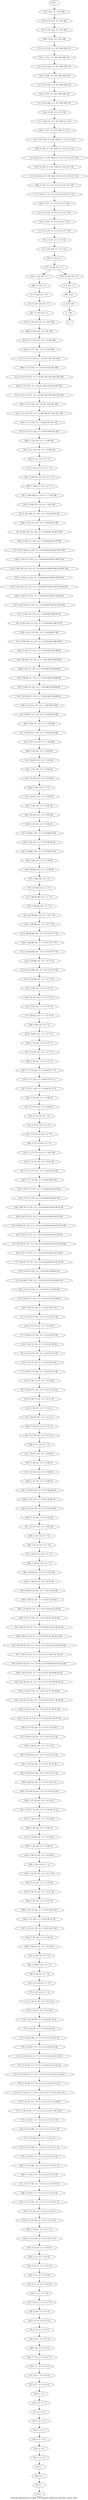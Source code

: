 digraph G {
graph [label="Tree-decomposition of width 4 for register allocator (function _parse_line)"]
0[label="0 | : "];
1[label="1 | 136 : "];
2[label="2 | 135 136 : "];
3[label="3 | 5 135 : 0 1 "];
4[label="4 | 5 133 134 : 0 1 117 118 "];
5[label="5 | 5 132 133 : 0 1 113 114 117 118 "];
6[label="6 | 5 131 132 : 0 1 113 114 117 118 "];
7[label="7 | 5 130 131 : 0 1 113 114 115 116 117 118 "];
8[label="8 | 5 129 130 : 0 1 107 108 113 114 115 116 117 118 "];
9[label="9 | 5 128 129 : 0 1 107 108 111 112 113 114 115 116 "];
10[label="10 | 5 127 128 : 0 1 107 108 111 112 113 114 "];
11[label="11 | 5 126 127 : 0 1 107 108 111 112 "];
12[label="12 | 5 125 126 : 0 1 107 108 109 110 "];
13[label="13 | 5 124 125 : 0 1 107 108 109 110 "];
14[label="14 | 5 123 124 : 0 1 107 108 109 110 "];
15[label="15 | 5 122 123 : 0 1 107 108 109 110 "];
16[label="16 | 5 121 122 : 0 1 107 108 "];
17[label="17 | 5 120 135 : 0 1 "];
18[label="18 | 5 119 120 135 : 0 1 "];
19[label="19 | 5 118 119 135 : 0 1 105 106 "];
20[label="20 | 5 117 118 135 : 0 1 7 8 105 106 "];
21[label="21 | 5 116 117 135 : 0 1 7 8 101 102 105 106 "];
22[label="22 | 5 115 116 135 : 0 1 7 8 101 102 103 104 105 106 "];
23[label="23 | 5 114 115 135 : 0 1 7 8 101 102 103 104 105 106 "];
24[label="24 | 5 113 114 135 : 0 1 7 8 99 100 101 102 103 104 "];
25[label="25 | 5 112 113 135 : 0 1 7 8 99 100 101 102 "];
26[label="26 | 5 111 112 135 : 0 1 7 8 99 100 "];
27[label="27 | 5 110 111 135 : 0 1 7 8 "];
28[label="28 | 5 109 110 111 135 : 0 1 7 8 "];
29[label="29 | 5 108 109 111 135 : 0 1 7 8 97 98 "];
30[label="30 | 5 107 108 111 135 : 0 1 7 8 93 94 97 98 "];
31[label="31 | 5 106 107 111 135 : 0 1 7 8 85 86 93 94 97 98 "];
32[label="32 | 5 105 106 111 135 : 0 1 7 8 85 86 93 94 95 96 97 98 "];
33[label="33 | 5 104 105 111 135 : 0 1 7 8 85 86 87 88 93 94 95 96 97 98 "];
34[label="34 | 5 103 104 111 135 : 0 1 7 8 85 86 87 88 91 92 93 94 95 96 "];
35[label="35 | 5 102 103 111 135 : 0 1 7 8 85 86 87 88 91 92 93 94 "];
36[label="36 | 5 101 102 111 135 : 0 1 7 8 85 86 87 88 91 92 "];
37[label="37 | 5 100 101 111 135 : 0 1 7 8 85 86 87 88 89 90 "];
38[label="38 | 5 99 100 111 135 : 0 1 7 8 85 86 87 88 89 90 "];
39[label="39 | 5 98 99 111 135 : 0 1 7 8 85 86 87 88 89 90 "];
40[label="40 | 5 97 98 111 135 : 0 1 7 8 85 86 87 88 89 90 "];
41[label="41 | 5 96 97 111 135 : 0 1 7 8 85 86 87 88 "];
42[label="42 | 5 95 96 111 135 : 0 1 7 8 83 84 85 86 "];
43[label="43 | 5 94 95 135 : 0 1 7 8 83 84 "];
44[label="44 | 5 93 94 135 : 0 1 7 8 83 84 "];
45[label="45 | 5 92 93 135 : 0 1 7 8 81 82 "];
46[label="46 | 5 91 92 135 : 0 1 7 8 81 82 "];
47[label="47 | 5 90 91 135 : 0 1 7 8 79 80 81 82 "];
48[label="48 | 5 89 90 135 : 0 1 7 8 79 80 81 82 "];
49[label="49 | 5 88 89 135 : 0 1 7 8 79 80 "];
50[label="50 | 5 87 88 135 : 0 1 7 8 "];
51[label="51 | 5 86 87 88 135 : 0 1 7 8 "];
52[label="52 | 5 85 86 88 135 : 0 1 7 8 77 78 "];
53[label="53 | 5 84 85 88 135 : 0 1 7 8 75 76 77 78 "];
54[label="54 | 5 83 84 88 135 : 0 1 7 8 75 76 77 78 "];
55[label="55 | 5 82 83 88 135 : 0 1 7 8 73 74 75 76 "];
56[label="56 | 5 81 82 135 : 0 1 7 8 73 74 "];
57[label="57 | 5 80 81 135 : 0 1 7 8 73 74 "];
58[label="58 | 5 79 80 135 : 0 1 7 8 71 72 "];
59[label="59 | 5 78 79 135 : 0 1 7 8 71 72 "];
60[label="60 | 5 77 78 135 : 0 1 7 8 69 70 71 72 "];
61[label="61 | 5 76 77 135 : 0 1 7 8 69 70 71 72 "];
62[label="62 | 5 75 76 135 : 0 1 7 8 69 70 "];
63[label="63 | 5 74 75 135 : 0 1 7 8 "];
64[label="64 | 5 73 74 75 135 : 0 1 7 8 "];
65[label="65 | 5 72 73 75 135 : 0 1 7 8 67 68 "];
66[label="66 | 5 71 72 75 135 : 0 1 7 8 63 64 67 68 "];
67[label="67 | 5 70 71 75 135 : 0 1 7 8 59 60 63 64 67 68 "];
68[label="68 | 5 69 70 75 135 : 0 1 7 8 59 60 63 64 65 66 67 68 "];
69[label="69 | 5 68 69 75 135 : 0 1 7 8 53 54 59 60 63 64 65 66 67 68 "];
70[label="70 | 5 67 68 75 135 : 0 1 7 8 53 54 59 60 61 62 63 64 65 66 "];
71[label="71 | 5 66 67 75 135 : 0 1 7 8 53 54 59 60 61 62 63 64 "];
72[label="72 | 5 65 66 75 135 : 0 1 7 8 53 54 57 58 59 60 61 62 "];
73[label="73 | 5 64 65 75 135 : 0 1 7 8 53 54 57 58 59 60 "];
74[label="74 | 5 63 64 75 135 : 0 1 7 8 53 54 57 58 "];
75[label="75 | 5 62 63 75 135 : 0 1 7 8 53 54 55 56 "];
76[label="76 | 5 61 62 75 135 : 0 1 7 8 53 54 55 56 "];
77[label="77 | 5 60 61 75 135 : 0 1 7 8 53 54 55 56 "];
78[label="78 | 5 59 60 75 135 : 0 1 7 8 51 52 53 54 "];
79[label="79 | 5 58 59 135 : 0 1 7 8 51 52 "];
80[label="80 | 5 57 58 135 : 0 1 7 8 51 52 "];
81[label="81 | 5 56 57 135 : 0 1 7 8 49 50 "];
82[label="82 | 5 55 56 135 : 0 1 7 8 49 50 "];
83[label="83 | 5 54 55 135 : 0 1 7 8 47 48 49 50 "];
84[label="84 | 5 53 54 135 : 0 1 7 8 47 48 49 50 "];
85[label="85 | 5 52 53 135 : 0 1 7 8 47 48 "];
86[label="86 | 5 51 52 135 : 0 1 7 8 "];
87[label="87 | 5 50 51 52 135 : 0 1 7 8 "];
88[label="88 | 5 49 50 52 135 : 0 1 7 8 45 46 "];
89[label="89 | 5 48 49 52 135 : 0 1 7 8 41 42 45 46 "];
90[label="90 | 5 47 48 52 135 : 0 1 7 8 37 38 41 42 45 46 "];
91[label="91 | 5 46 47 52 135 : 0 1 7 8 37 38 41 42 43 44 45 46 "];
92[label="92 | 5 45 46 52 135 : 0 1 7 8 31 32 37 38 41 42 43 44 45 46 "];
93[label="93 | 5 44 45 52 135 : 0 1 7 8 31 32 37 38 39 40 41 42 43 44 "];
94[label="94 | 5 43 44 52 135 : 0 1 7 8 31 32 37 38 39 40 41 42 "];
95[label="95 | 5 42 43 52 135 : 0 1 7 8 31 32 35 36 37 38 39 40 "];
96[label="96 | 5 41 42 52 135 : 0 1 7 8 31 32 35 36 37 38 "];
97[label="97 | 5 40 41 52 135 : 0 1 7 8 31 32 35 36 "];
98[label="98 | 5 39 40 52 135 : 0 1 7 8 31 32 33 34 "];
99[label="99 | 5 38 39 52 135 : 0 1 7 8 31 32 33 34 "];
100[label="100 | 5 37 38 52 135 : 0 1 7 8 31 32 33 34 "];
101[label="101 | 5 36 37 52 135 : 0 1 7 8 29 30 31 32 "];
102[label="102 | 5 35 36 135 : 0 1 7 8 29 30 "];
103[label="103 | 5 34 35 135 : 0 1 7 8 29 30 "];
104[label="104 | 5 33 34 135 : 0 1 7 8 27 28 "];
105[label="105 | 5 32 33 135 : 0 1 7 8 27 28 "];
106[label="106 | 5 31 32 135 : 0 1 7 8 25 26 27 28 "];
107[label="107 | 5 30 31 135 : 0 1 7 8 25 26 27 28 "];
108[label="108 | 5 29 30 135 : 0 1 7 8 25 26 "];
109[label="109 | 5 28 29 135 : 0 1 7 8 "];
110[label="110 | 5 27 28 29 : 0 1 7 8 "];
111[label="111 | 5 26 27 29 : 0 1 7 8 23 24 "];
112[label="112 | 5 25 26 29 : 0 1 7 8 19 20 23 24 "];
113[label="113 | 5 24 25 29 : 0 1 7 8 11 12 19 20 23 24 "];
114[label="114 | 5 23 24 29 : 0 1 7 8 11 12 19 20 21 22 23 24 "];
115[label="115 | 5 22 23 29 : 0 1 7 8 11 12 13 14 19 20 21 22 23 24 "];
116[label="116 | 5 21 22 29 : 0 1 7 8 11 12 13 14 17 18 19 20 21 22 "];
117[label="117 | 5 20 21 29 : 0 1 7 8 11 12 13 14 17 18 19 20 "];
118[label="118 | 5 19 20 29 : 0 1 7 8 11 12 13 14 17 18 "];
119[label="119 | 5 18 19 29 : 0 1 7 8 11 12 13 14 15 16 "];
120[label="120 | 5 17 18 29 : 0 1 7 8 11 12 13 14 15 16 "];
121[label="121 | 5 16 17 29 : 0 1 7 8 11 12 13 14 15 16 "];
122[label="122 | 5 15 16 29 : 0 1 7 8 11 12 13 14 15 16 "];
123[label="123 | 5 14 15 29 : 0 1 7 8 11 12 13 14 "];
124[label="124 | 5 13 14 29 : 0 1 7 8 9 10 11 12 "];
125[label="125 | 5 12 13 : 0 1 7 8 9 10 "];
126[label="126 | 5 11 12 : 0 1 7 8 9 10 "];
127[label="127 | 5 10 11 : 0 1 5 6 7 8 "];
128[label="128 | 5 9 10 : 0 1 5 6 7 8 "];
129[label="129 | 5 8 9 : 0 1 5 6 7 8 "];
130[label="130 | 5 7 8 : 0 1 3 4 5 6 7 8 "];
131[label="131 | 5 6 7 : 0 1 3 4 5 6 "];
132[label="132 | 4 5 : 0 1 2 "];
133[label="133 | 3 4 : 0 1 2 "];
134[label="134 | 2 3 : 0 1 2 "];
135[label="135 | 1 2 : 0 1 "];
136[label="136 | 0 1 : "];
137[label="137 | 5 134 135 : 0 1 "];
138[label="138 | 5 134 135 : 0 1 "];
139[label="139 | : "];
140[label="140 | 5 122 : 0 1 107 108 "];
141[label="141 | 5 123 : 0 1 107 108 109 110 "];
142[label="142 | 5 124 : 0 1 107 108 109 110 "];
143[label="143 | 5 125 : 0 1 107 108 109 110 "];
144[label="144 | 5 126 : 0 1 107 108 "];
145[label="145 | 5 127 : 0 1 107 108 111 112 "];
146[label="146 | 5 128 : 0 1 107 108 111 112 113 114 "];
147[label="147 | 5 129 : 0 1 107 108 113 114 115 116 "];
148[label="148 | 5 130 : 0 1 113 114 115 116 117 118 "];
149[label="149 | 5 131 : 0 1 113 114 117 118 "];
150[label="150 | 5 132 : 0 1 113 114 117 118 "];
151[label="151 | 5 133 : 0 1 117 118 "];
152[label="152 | 5 134 : 0 1 "];
153[label="153 | : "];
154[label="154 | 1 : "];
155[label="155 | 2 : 0 1 "];
156[label="156 | 3 : 0 1 2 "];
157[label="157 | 4 : 0 1 2 "];
158[label="158 | 5 : 0 1 "];
159[label="159 | 5 7 : 0 1 3 4 5 6 "];
160[label="160 | 5 8 : 0 1 5 6 7 8 "];
161[label="161 | 5 9 : 0 1 5 6 7 8 "];
162[label="162 | 5 10 : 0 1 5 6 7 8 "];
163[label="163 | 5 11 : 0 1 7 8 "];
164[label="164 | 5 12 : 0 1 7 8 9 10 "];
165[label="165 | 5 13 : 0 1 7 8 9 10 "];
166[label="166 | 5 14 29 : 0 1 7 8 11 12 "];
167[label="167 | 5 15 29 : 0 1 7 8 11 12 13 14 "];
168[label="168 | 5 16 29 : 0 1 7 8 11 12 13 14 15 16 "];
169[label="169 | 5 17 29 : 0 1 7 8 11 12 13 14 15 16 "];
170[label="170 | 5 18 29 : 0 1 7 8 11 12 13 14 15 16 "];
171[label="171 | 5 19 29 : 0 1 7 8 11 12 13 14 "];
172[label="172 | 5 20 29 : 0 1 7 8 11 12 13 14 17 18 "];
173[label="173 | 5 21 29 : 0 1 7 8 11 12 13 14 17 18 19 20 "];
174[label="174 | 5 22 29 : 0 1 7 8 11 12 13 14 19 20 21 22 "];
175[label="175 | 5 23 29 : 0 1 7 8 11 12 19 20 21 22 23 24 "];
176[label="176 | 5 24 29 : 0 1 7 8 11 12 19 20 23 24 "];
177[label="177 | 5 25 29 : 0 1 7 8 19 20 23 24 "];
178[label="178 | 5 26 29 : 0 1 7 8 23 24 "];
179[label="179 | 5 27 29 : 0 1 7 8 "];
180[label="180 | 5 28 29 : 0 1 7 8 "];
181[label="181 | 5 29 135 : 0 1 7 8 "];
182[label="182 | 5 30 135 : 0 1 7 8 25 26 "];
183[label="183 | 5 31 135 : 0 1 7 8 25 26 27 28 "];
184[label="184 | 5 32 135 : 0 1 7 8 27 28 "];
185[label="185 | 5 33 135 : 0 1 7 8 27 28 "];
186[label="186 | 5 34 135 : 0 1 7 8 "];
187[label="187 | 5 35 135 : 0 1 7 8 29 30 "];
188[label="188 | 5 36 135 : 0 1 7 8 29 30 "];
189[label="189 | 5 37 52 135 : 0 1 7 8 31 32 "];
190[label="190 | 5 38 52 135 : 0 1 7 8 31 32 33 34 "];
191[label="191 | 5 39 52 135 : 0 1 7 8 31 32 33 34 "];
192[label="192 | 5 40 52 135 : 0 1 7 8 31 32 "];
193[label="193 | 5 41 52 135 : 0 1 7 8 31 32 35 36 "];
194[label="194 | 5 42 52 135 : 0 1 7 8 31 32 35 36 37 38 "];
195[label="195 | 5 43 52 135 : 0 1 7 8 31 32 37 38 39 40 "];
196[label="196 | 5 44 52 135 : 0 1 7 8 31 32 37 38 39 40 41 42 "];
197[label="197 | 5 45 52 135 : 0 1 7 8 31 32 37 38 41 42 43 44 "];
198[label="198 | 5 46 52 135 : 0 1 7 8 37 38 41 42 43 44 45 46 "];
199[label="199 | 5 47 52 135 : 0 1 7 8 37 38 41 42 45 46 "];
200[label="200 | 5 48 52 135 : 0 1 7 8 41 42 45 46 "];
201[label="201 | 5 49 52 135 : 0 1 7 8 45 46 "];
202[label="202 | 5 50 52 135 : 0 1 7 8 "];
203[label="203 | 5 52 135 : 0 1 7 8 "];
204[label="204 | 5 53 135 : 0 1 7 8 47 48 "];
205[label="205 | 5 54 135 : 0 1 7 8 47 48 49 50 "];
206[label="206 | 5 55 135 : 0 1 7 8 49 50 "];
207[label="207 | 5 56 135 : 0 1 7 8 49 50 "];
208[label="208 | 5 57 135 : 0 1 7 8 "];
209[label="209 | 5 58 135 : 0 1 7 8 51 52 "];
210[label="210 | 5 59 135 : 0 1 7 8 51 52 "];
211[label="211 | 5 60 75 135 : 0 1 7 8 53 54 "];
212[label="212 | 5 61 75 135 : 0 1 7 8 53 54 55 56 "];
213[label="213 | 5 62 75 135 : 0 1 7 8 53 54 55 56 "];
214[label="214 | 5 63 75 135 : 0 1 7 8 53 54 "];
215[label="215 | 5 64 75 135 : 0 1 7 8 53 54 57 58 "];
216[label="216 | 5 65 75 135 : 0 1 7 8 53 54 57 58 59 60 "];
217[label="217 | 5 66 75 135 : 0 1 7 8 53 54 59 60 61 62 "];
218[label="218 | 5 67 75 135 : 0 1 7 8 53 54 59 60 61 62 63 64 "];
219[label="219 | 5 68 75 135 : 0 1 7 8 53 54 59 60 63 64 65 66 "];
220[label="220 | 5 69 75 135 : 0 1 7 8 59 60 63 64 65 66 67 68 "];
221[label="221 | 5 70 75 135 : 0 1 7 8 59 60 63 64 67 68 "];
222[label="222 | 5 71 75 135 : 0 1 7 8 63 64 67 68 "];
223[label="223 | 5 72 75 135 : 0 1 7 8 67 68 "];
224[label="224 | 5 73 75 135 : 0 1 7 8 "];
225[label="225 | 5 75 135 : 0 1 7 8 "];
226[label="226 | 5 76 135 : 0 1 7 8 69 70 "];
227[label="227 | 5 77 135 : 0 1 7 8 69 70 71 72 "];
228[label="228 | 5 78 135 : 0 1 7 8 71 72 "];
229[label="229 | 5 79 135 : 0 1 7 8 71 72 "];
230[label="230 | 5 80 135 : 0 1 7 8 "];
231[label="231 | 5 81 135 : 0 1 7 8 73 74 "];
232[label="232 | 5 82 135 : 0 1 7 8 73 74 "];
233[label="233 | 5 83 88 135 : 0 1 7 8 75 76 "];
234[label="234 | 5 84 88 135 : 0 1 7 8 75 76 77 78 "];
235[label="235 | 5 85 88 135 : 0 1 7 8 77 78 "];
236[label="236 | 5 86 88 135 : 0 1 7 8 "];
237[label="237 | 5 88 135 : 0 1 7 8 "];
238[label="238 | 5 89 135 : 0 1 7 8 79 80 "];
239[label="239 | 5 90 135 : 0 1 7 8 79 80 81 82 "];
240[label="240 | 5 91 135 : 0 1 7 8 81 82 "];
241[label="241 | 5 92 135 : 0 1 7 8 81 82 "];
242[label="242 | 5 93 135 : 0 1 7 8 "];
243[label="243 | 5 94 135 : 0 1 7 8 83 84 "];
244[label="244 | 5 95 135 : 0 1 7 8 83 84 "];
245[label="245 | 5 96 111 135 : 0 1 7 8 85 86 "];
246[label="246 | 5 97 111 135 : 0 1 7 8 85 86 87 88 "];
247[label="247 | 5 98 111 135 : 0 1 7 8 85 86 87 88 89 90 "];
248[label="248 | 5 99 111 135 : 0 1 7 8 85 86 87 88 89 90 "];
249[label="249 | 5 100 111 135 : 0 1 7 8 85 86 87 88 89 90 "];
250[label="250 | 5 101 111 135 : 0 1 7 8 85 86 87 88 "];
251[label="251 | 5 102 111 135 : 0 1 7 8 85 86 87 88 91 92 "];
252[label="252 | 5 103 111 135 : 0 1 7 8 85 86 87 88 91 92 93 94 "];
253[label="253 | 5 104 111 135 : 0 1 7 8 85 86 87 88 93 94 95 96 "];
254[label="254 | 5 105 111 135 : 0 1 7 8 85 86 93 94 95 96 97 98 "];
255[label="255 | 5 106 111 135 : 0 1 7 8 85 86 93 94 97 98 "];
256[label="256 | 5 107 111 135 : 0 1 7 8 93 94 97 98 "];
257[label="257 | 5 108 111 135 : 0 1 7 8 97 98 "];
258[label="258 | 5 109 111 135 : 0 1 7 8 "];
259[label="259 | 5 111 135 : 0 1 7 8 "];
260[label="260 | 5 112 135 : 0 1 7 8 99 100 "];
261[label="261 | 5 113 135 : 0 1 7 8 99 100 101 102 "];
262[label="262 | 5 114 135 : 0 1 7 8 101 102 103 104 "];
263[label="263 | 5 115 135 : 0 1 7 8 101 102 103 104 105 106 "];
264[label="264 | 5 116 135 : 0 1 7 8 101 102 105 106 "];
265[label="265 | 5 117 135 : 0 1 7 8 105 106 "];
266[label="266 | 5 118 135 : 0 1 105 106 "];
267[label="267 | 5 119 135 : 0 1 "];
268[label="268 | 5 135 : 0 1 "];
269[label="269 | 135 : "];
270[label="270 | 121 122 : 0 1 107 108 "];
271[label="271 | 122 : 0 1 107 108 "];
272[label="272 | 5 95 111 135 : 0 1 7 8 83 84 "];
273[label="273 | 5 82 88 135 : 0 1 7 8 73 74 "];
274[label="274 | 5 59 75 135 : 0 1 7 8 51 52 "];
275[label="275 | 5 36 52 135 : 0 1 7 8 29 30 "];
276[label="276 | 5 13 29 : 0 1 7 8 9 10 "];
277[label="277 | 5 7 : 0 1 3 4 5 6 "];
278[label="278 | 1 : "];
279[label="279 | 5 134 135 : 0 1 "];
17->18 ;
27->28 ;
50->51 ;
63->64 ;
86->87 ;
154->136 ;
135->154 ;
155->135 ;
134->155 ;
156->134 ;
133->156 ;
157->133 ;
132->157 ;
158->132 ;
159->131 ;
130->159 ;
160->130 ;
129->160 ;
161->129 ;
128->161 ;
162->128 ;
127->162 ;
163->127 ;
126->163 ;
164->126 ;
125->164 ;
165->125 ;
166->124 ;
123->166 ;
167->123 ;
122->167 ;
168->122 ;
121->168 ;
169->121 ;
120->169 ;
170->120 ;
119->170 ;
171->119 ;
118->171 ;
172->118 ;
117->172 ;
173->117 ;
116->173 ;
174->116 ;
115->174 ;
175->115 ;
114->175 ;
176->114 ;
113->176 ;
177->113 ;
112->177 ;
178->112 ;
111->178 ;
179->111 ;
110->179 ;
180->110 ;
109->180 ;
181->109 ;
108->181 ;
182->108 ;
107->182 ;
183->107 ;
106->183 ;
184->106 ;
105->184 ;
185->105 ;
104->185 ;
186->104 ;
103->186 ;
187->103 ;
102->187 ;
188->102 ;
189->101 ;
100->189 ;
190->100 ;
99->190 ;
191->99 ;
98->191 ;
192->98 ;
97->192 ;
193->97 ;
96->193 ;
194->96 ;
95->194 ;
195->95 ;
94->195 ;
196->94 ;
93->196 ;
197->93 ;
92->197 ;
198->92 ;
91->198 ;
199->91 ;
90->199 ;
200->90 ;
89->200 ;
201->89 ;
88->201 ;
202->88 ;
87->202 ;
203->86 ;
85->203 ;
204->85 ;
84->204 ;
205->84 ;
83->205 ;
206->83 ;
82->206 ;
207->82 ;
81->207 ;
208->81 ;
80->208 ;
209->80 ;
79->209 ;
210->79 ;
211->78 ;
77->211 ;
212->77 ;
76->212 ;
213->76 ;
75->213 ;
214->75 ;
74->214 ;
215->74 ;
73->215 ;
216->73 ;
72->216 ;
217->72 ;
71->217 ;
218->71 ;
70->218 ;
219->70 ;
69->219 ;
220->69 ;
68->220 ;
221->68 ;
67->221 ;
222->67 ;
66->222 ;
223->66 ;
65->223 ;
224->65 ;
64->224 ;
225->63 ;
62->225 ;
226->62 ;
61->226 ;
227->61 ;
60->227 ;
228->60 ;
59->228 ;
229->59 ;
58->229 ;
230->58 ;
57->230 ;
231->57 ;
56->231 ;
232->56 ;
233->55 ;
54->233 ;
234->54 ;
53->234 ;
235->53 ;
52->235 ;
236->52 ;
51->236 ;
237->50 ;
49->237 ;
238->49 ;
48->238 ;
239->48 ;
47->239 ;
240->47 ;
46->240 ;
241->46 ;
45->241 ;
242->45 ;
44->242 ;
243->44 ;
43->243 ;
244->43 ;
245->42 ;
41->245 ;
246->41 ;
40->246 ;
247->40 ;
39->247 ;
248->39 ;
38->248 ;
249->38 ;
37->249 ;
250->37 ;
36->250 ;
251->36 ;
35->251 ;
252->35 ;
34->252 ;
253->34 ;
33->253 ;
254->33 ;
32->254 ;
255->32 ;
31->255 ;
256->31 ;
30->256 ;
257->30 ;
29->257 ;
258->29 ;
28->258 ;
259->27 ;
26->259 ;
260->26 ;
25->260 ;
261->25 ;
24->261 ;
262->24 ;
23->262 ;
263->23 ;
22->263 ;
264->22 ;
21->264 ;
265->21 ;
20->265 ;
266->20 ;
19->266 ;
267->19 ;
18->267 ;
268->17 ;
138->268 ;
272->244 ;
42->272 ;
273->232 ;
55->273 ;
274->210 ;
78->274 ;
275->188 ;
101->275 ;
276->165 ;
124->276 ;
277->158 ;
131->277 ;
278->153 ;
136->278 ;
139->271 ;
271->270 ;
270->16 ;
16->140 ;
140->15 ;
15->141 ;
141->14 ;
14->142 ;
142->13 ;
13->143 ;
143->12 ;
12->144 ;
144->11 ;
11->145 ;
145->10 ;
10->146 ;
146->9 ;
9->147 ;
147->8 ;
8->148 ;
148->7 ;
7->149 ;
149->6 ;
6->150 ;
150->5 ;
5->151 ;
151->4 ;
4->152 ;
152->137 ;
3->269 ;
269->2 ;
2->1 ;
1->0 ;
279->3 ;
137->138 ;
137->279 ;
}
